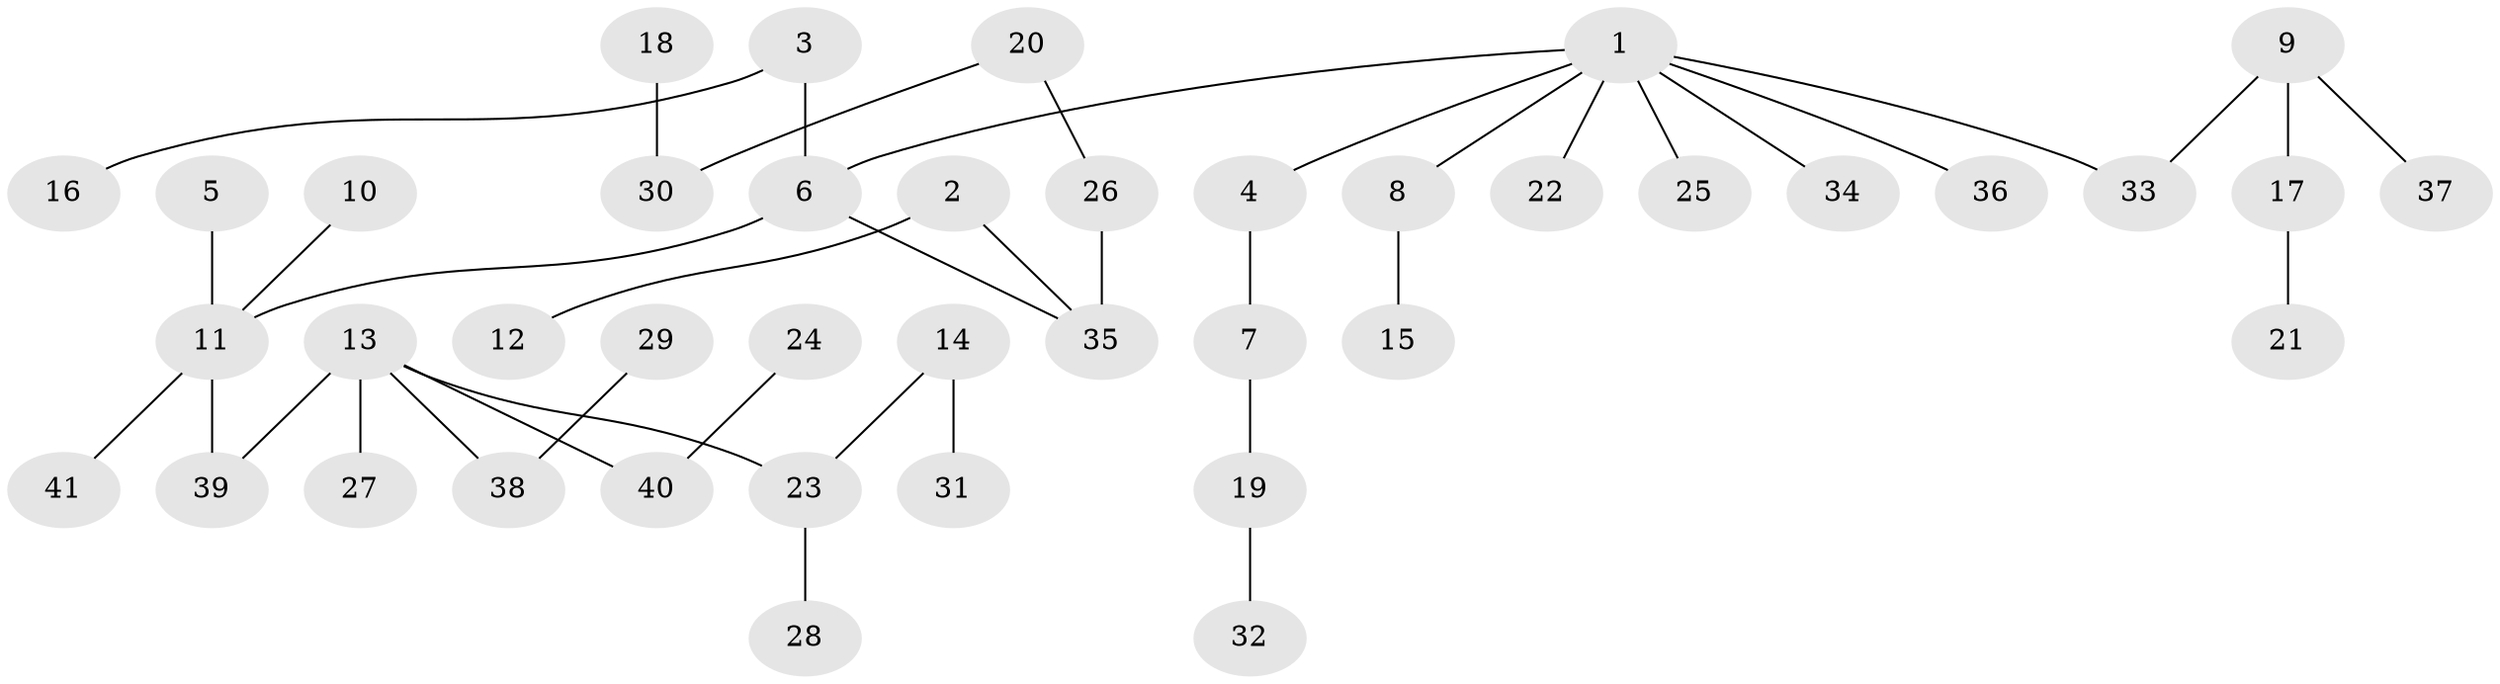 // original degree distribution, {5: 0.036585365853658534, 4: 0.036585365853658534, 2: 0.3048780487804878, 6: 0.024390243902439025, 3: 0.14634146341463414, 1: 0.45121951219512196}
// Generated by graph-tools (version 1.1) at 2025/50/03/09/25 03:50:15]
// undirected, 41 vertices, 40 edges
graph export_dot {
graph [start="1"]
  node [color=gray90,style=filled];
  1;
  2;
  3;
  4;
  5;
  6;
  7;
  8;
  9;
  10;
  11;
  12;
  13;
  14;
  15;
  16;
  17;
  18;
  19;
  20;
  21;
  22;
  23;
  24;
  25;
  26;
  27;
  28;
  29;
  30;
  31;
  32;
  33;
  34;
  35;
  36;
  37;
  38;
  39;
  40;
  41;
  1 -- 4 [weight=1.0];
  1 -- 6 [weight=1.0];
  1 -- 8 [weight=1.0];
  1 -- 22 [weight=1.0];
  1 -- 25 [weight=1.0];
  1 -- 33 [weight=1.0];
  1 -- 34 [weight=1.0];
  1 -- 36 [weight=1.0];
  2 -- 12 [weight=1.0];
  2 -- 35 [weight=1.0];
  3 -- 6 [weight=1.0];
  3 -- 16 [weight=1.0];
  4 -- 7 [weight=1.0];
  5 -- 11 [weight=1.0];
  6 -- 11 [weight=1.0];
  6 -- 35 [weight=1.0];
  7 -- 19 [weight=1.0];
  8 -- 15 [weight=1.0];
  9 -- 17 [weight=1.0];
  9 -- 33 [weight=1.0];
  9 -- 37 [weight=1.0];
  10 -- 11 [weight=1.0];
  11 -- 39 [weight=1.0];
  11 -- 41 [weight=1.0];
  13 -- 23 [weight=1.0];
  13 -- 27 [weight=1.0];
  13 -- 38 [weight=1.0];
  13 -- 39 [weight=1.0];
  13 -- 40 [weight=1.0];
  14 -- 23 [weight=1.0];
  14 -- 31 [weight=1.0];
  17 -- 21 [weight=1.0];
  18 -- 30 [weight=1.0];
  19 -- 32 [weight=1.0];
  20 -- 26 [weight=1.0];
  20 -- 30 [weight=1.0];
  23 -- 28 [weight=1.0];
  24 -- 40 [weight=1.0];
  26 -- 35 [weight=1.0];
  29 -- 38 [weight=1.0];
}
